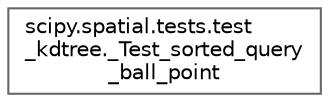 digraph "Graphical Class Hierarchy"
{
 // LATEX_PDF_SIZE
  bgcolor="transparent";
  edge [fontname=Helvetica,fontsize=10,labelfontname=Helvetica,labelfontsize=10];
  node [fontname=Helvetica,fontsize=10,shape=box,height=0.2,width=0.4];
  rankdir="LR";
  Node0 [id="Node000000",label="scipy.spatial.tests.test\l_kdtree._Test_sorted_query\l_ball_point",height=0.2,width=0.4,color="grey40", fillcolor="white", style="filled",URL="$d5/d44/classscipy_1_1spatial_1_1tests_1_1test__kdtree_1_1__Test__sorted__query__ball__point.html",tooltip=" "];
}
